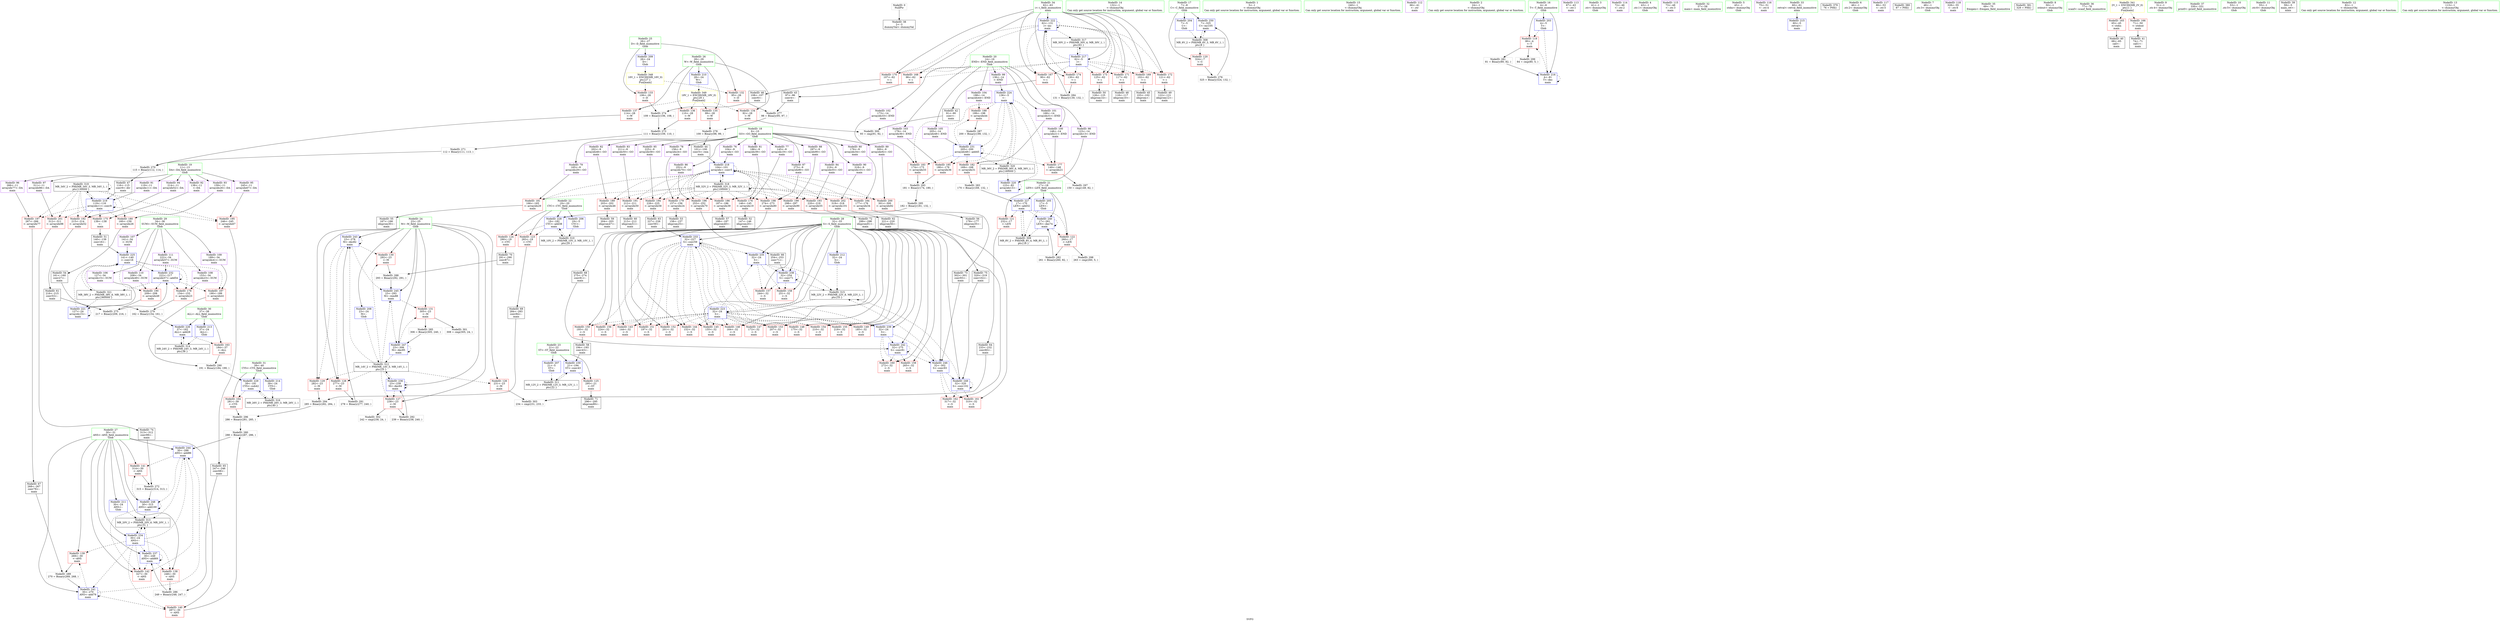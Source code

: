 digraph "SVFG" {
	label="SVFG";

	Node0x55cf8d694ac0 [shape=record,color=grey,label="{NodeID: 0\nNullPtr}"];
	Node0x55cf8d694ac0 -> Node0x55cf8d6ba650[style=solid];
	Node0x55cf8d6c3a20 [shape=record,color=red,label="{NodeID: 180\n160\<--159\n\<--arrayidx26\nmain\n}"];
	Node0x55cf8d6c3a20 -> Node0x55cf8d6bc3a0[style=solid];
	Node0x55cf8d6baf70 [shape=record,color=purple,label="{NodeID: 97\n311\<--11\narrayidx98\<--DA\nmain\n}"];
	Node0x55cf8d6baf70 -> Node0x55cf8d6bed10[style=solid];
	Node0x55cf8d694c60 [shape=record,color=green,label="{NodeID: 14\n132\<--1\n\<--dummyObj\nCan only get source location for instruction, argument, global var or function.}"];
	Node0x55cf8d6caf40 [shape=record,color=grey,label="{NodeID: 277\n98 = Binary(95, 97, )\n}"];
	Node0x55cf8d6caf40 -> Node0x55cf8d6cb0c0[style=solid];
	Node0x55cf8d6be760 [shape=record,color=red,label="{NodeID: 194\n226\<--225\n\<--arrayidx58\nmain\n}"];
	Node0x55cf8d6be760 -> Node0x55cf8d6bcaf0[style=solid];
	Node0x55cf8d6bbad0 [shape=record,color=purple,label="{NodeID: 111\n222\<--34\narrayidx57\<--SUM\nmain\n}"];
	Node0x55cf8d6bbad0 -> Node0x55cf8d6c86b0[style=solid];
	Node0x55cf8d6b9cb0 [shape=record,color=green,label="{NodeID: 28\n32\<--33\nS\<--S_field_insensitive\nGlob }"];
	Node0x55cf8d6b9cb0 -> Node0x55cf8d6c1c10[style=solid];
	Node0x55cf8d6b9cb0 -> Node0x55cf8d6c1ce0[style=solid];
	Node0x55cf8d6b9cb0 -> Node0x55cf8d6c1db0[style=solid];
	Node0x55cf8d6b9cb0 -> Node0x55cf8d6c1e80[style=solid];
	Node0x55cf8d6b9cb0 -> Node0x55cf8d6c1f50[style=solid];
	Node0x55cf8d6b9cb0 -> Node0x55cf8d6c2020[style=solid];
	Node0x55cf8d6b9cb0 -> Node0x55cf8d6c20f0[style=solid];
	Node0x55cf8d6b9cb0 -> Node0x55cf8d6c21c0[style=solid];
	Node0x55cf8d6b9cb0 -> Node0x55cf8d6c2290[style=solid];
	Node0x55cf8d6b9cb0 -> Node0x55cf8d6c2360[style=solid];
	Node0x55cf8d6b9cb0 -> Node0x55cf8d6c2430[style=solid];
	Node0x55cf8d6b9cb0 -> Node0x55cf8d6c2500[style=solid];
	Node0x55cf8d6b9cb0 -> Node0x55cf8d6c25d0[style=solid];
	Node0x55cf8d6b9cb0 -> Node0x55cf8d6c26a0[style=solid];
	Node0x55cf8d6b9cb0 -> Node0x55cf8d6c2770[style=solid];
	Node0x55cf8d6b9cb0 -> Node0x55cf8d6c2840[style=solid];
	Node0x55cf8d6b9cb0 -> Node0x55cf8d6c2910[style=solid];
	Node0x55cf8d6b9cb0 -> Node0x55cf8d6c29e0[style=solid];
	Node0x55cf8d6b9cb0 -> Node0x55cf8d6c2ab0[style=solid];
	Node0x55cf8d6b9cb0 -> Node0x55cf8d6c2b80[style=solid];
	Node0x55cf8d6b9cb0 -> Node0x55cf8d6bf7b0[style=solid];
	Node0x55cf8d6b9cb0 -> Node0x55cf8d6c0130[style=solid];
	Node0x55cf8d6b9cb0 -> Node0x55cf8d6c8780[style=solid];
	Node0x55cf8d6b9cb0 -> Node0x55cf8d6c8920[style=solid];
	Node0x55cf8d6b9cb0 -> Node0x55cf8d6c8b90[style=solid];
	Node0x55cf8d6b9cb0 -> Node0x55cf8d6c8c60[style=solid];
	Node0x55cf8d6b9cb0 -> Node0x55cf8d6c8ed0[style=solid];
	Node0x55cf8d6b9cb0 -> Node0x55cf8d6c9210[style=solid];
	Node0x55cf8d6b9cb0 -> Node0x55cf8d6c9480[style=solid];
	Node0x55cf8d6cc440 [shape=record,color=grey,label="{NodeID: 291\n278 = Binary(277, 240, )\n}"];
	Node0x55cf8d6cc440 -> Node0x55cf8d6c8fa0[style=solid];
	Node0x55cf8d6bf3b0 [shape=record,color=blue,label="{NodeID: 208\n23\<--24\nM\<--\nGlob }"];
	Node0x55cf8d6bf3b0 -> Node0x55cf8d6dbc10[style=dashed];
	Node0x55cf8d6c0d70 [shape=record,color=red,label="{NodeID: 125\n295\<--21\n\<--ST\nmain\n}"];
	Node0x55cf8d6c0d70 -> Node0x55cf8d6bd170[style=solid];
	Node0x55cf8d6ba9c0 [shape=record,color=black,label="{NodeID: 42\n91\<--90\nconv\<--\nmain\n}"];
	Node0x55cf8d6ba9c0 -> Node0x55cf8d6cd1c0[style=solid];
	Node0x55cf8d6c0060 [shape=record,color=blue,label="{NodeID: 222\n62\<--131\ni\<--inc\nmain\n}"];
	Node0x55cf8d6c0060 -> Node0x55cf8d6c2f90[style=dashed];
	Node0x55cf8d6c0060 -> Node0x55cf8d6c3060[style=dashed];
	Node0x55cf8d6c0060 -> Node0x55cf8d6c3130[style=dashed];
	Node0x55cf8d6c0060 -> Node0x55cf8d6c3200[style=dashed];
	Node0x55cf8d6c0060 -> Node0x55cf8d6c32d0[style=dashed];
	Node0x55cf8d6c0060 -> Node0x55cf8d6c33a0[style=dashed];
	Node0x55cf8d6c0060 -> Node0x55cf8d6c3470[style=dashed];
	Node0x55cf8d6c0060 -> Node0x55cf8d6c3540[style=dashed];
	Node0x55cf8d6c0060 -> Node0x55cf8d6c0060[style=dashed];
	Node0x55cf8d6c0060 -> Node0x55cf8d6dd910[style=dashed];
	Node0x55cf8d6c18d0 [shape=record,color=red,label="{NodeID: 139\n269\<--30\n\<--ANS\nmain\n}"];
	Node0x55cf8d6c18d0 -> Node0x55cf8d6cc140[style=solid];
	Node0x55cf8d6bc540 [shape=record,color=black,label="{NodeID: 56\n178\<--177\nidxprom35\<--\nmain\n}"];
	Node0x55cf8d6de310 [shape=record,color=black,label="{NodeID: 319\nMR_34V_2 = PHI(MR_34V_3, MR_34V_1, )\npts\{130000 \}\n}"];
	Node0x55cf8d6de310 -> Node0x55cf8d6c3610[style=dashed];
	Node0x55cf8d6de310 -> Node0x55cf8d6c3a20[style=dashed];
	Node0x55cf8d6de310 -> Node0x55cf8d6be5c0[style=dashed];
	Node0x55cf8d6de310 -> Node0x55cf8d6be830[style=dashed];
	Node0x55cf8d6de310 -> Node0x55cf8d6be9d0[style=dashed];
	Node0x55cf8d6de310 -> Node0x55cf8d6bed10[style=dashed];
	Node0x55cf8d6de310 -> Node0x55cf8d6bfdf0[style=dashed];
	Node0x55cf8d6de310 -> Node0x55cf8d6de310[style=dashed];
	Node0x55cf8d6c89f0 [shape=record,color=blue,label="{NodeID: 236\n23\<--239\nM\<--dec64\nmain\n}"];
	Node0x55cf8d6c89f0 -> Node0x55cf8d6c0f10[style=dashed];
	Node0x55cf8d6c89f0 -> Node0x55cf8d6c89f0[style=dashed];
	Node0x55cf8d6c89f0 -> Node0x55cf8d6dbc10[style=dashed];
	Node0x55cf8d6c2430 [shape=record,color=red,label="{NodeID: 153\n207\<--32\n\<--S\nmain\n}"];
	Node0x55cf8d6bd0a0 [shape=record,color=black,label="{NodeID: 70\n291\<--290\nconv87\<--\nmain\n}"];
	Node0x55cf8d6bd0a0 -> Node0x55cf8d6cbfc0[style=solid];
	Node0x55cf8d6c9550 [shape=record,color=blue,label="{NodeID: 250\n7\<--325\nC\<--inc105\nmain\n}"];
	Node0x55cf8d6c9550 -> Node0x55cf8d6da810[style=dashed];
	Node0x55cf8d6c2f90 [shape=record,color=red,label="{NodeID: 167\n90\<--62\n\<--i\nmain\n}"];
	Node0x55cf8d6c2f90 -> Node0x55cf8d6ba9c0[style=solid];
	Node0x55cf8d6bdc00 [shape=record,color=purple,label="{NodeID: 84\n219\<--9\narrayidx55\<--GO\nmain\n}"];
	Node0x55cf8d6bdc00 -> Node0x55cf8d6be690[style=solid];
	Node0x55cf8d694fa0 [shape=record,color=green,label="{NodeID: 1\n5\<--1\n\<--dummyObj\nCan only get source location for instruction, argument, global var or function.}"];
	Node0x55cf8d6c3af0 [shape=record,color=red,label="{NodeID: 181\n166\<--165\n\<--arrayidx29\nmain\n}"];
	Node0x55cf8d6c3af0 -> Node0x55cf8d6bc470[style=solid];
	Node0x55cf8d6bb040 [shape=record,color=purple,label="{NodeID: 98\n123\<--14\narrayidx13\<--END\nmain\n}"];
	Node0x55cf8d6bb040 -> Node0x55cf8d6bfec0[style=solid];
	Node0x55cf8d694d60 [shape=record,color=green,label="{NodeID: 15\n240\<--1\n\<--dummyObj\nCan only get source location for instruction, argument, global var or function.}"];
	Node0x55cf8d6cb0c0 [shape=record,color=grey,label="{NodeID: 278\n100 = Binary(98, 99, )\n}"];
	Node0x55cf8d6cb0c0 -> Node0x55cf8d6bab60[style=solid];
	Node0x55cf8d6be830 [shape=record,color=red,label="{NodeID: 195\n246\<--245\n\<--arrayidx67\nmain\n}"];
	Node0x55cf8d6be830 -> Node0x55cf8d6bcc90[style=solid];
	Node0x55cf8d6bbba0 [shape=record,color=purple,label="{NodeID: 112\n66\<--41\n\<--.str\nmain\n}"];
	Node0x55cf8d6b9db0 [shape=record,color=green,label="{NodeID: 29\n34\<--36\nSUM\<--SUM_field_insensitive\nGlob }"];
	Node0x55cf8d6b9db0 -> Node0x55cf8d6bb6c0[style=solid];
	Node0x55cf8d6b9db0 -> Node0x55cf8d6bb790[style=solid];
	Node0x55cf8d6b9db0 -> Node0x55cf8d6bb860[style=solid];
	Node0x55cf8d6b9db0 -> Node0x55cf8d6bb930[style=solid];
	Node0x55cf8d6b9db0 -> Node0x55cf8d6bba00[style=solid];
	Node0x55cf8d6b9db0 -> Node0x55cf8d6bbad0[style=solid];
	Node0x55cf8d6cc5c0 [shape=record,color=grey,label="{NodeID: 292\n239 = Binary(238, 240, )\n}"];
	Node0x55cf8d6cc5c0 -> Node0x55cf8d6c89f0[style=solid];
	Node0x55cf8d6bf4b0 [shape=record,color=blue,label="{NodeID: 209\n26\<--24\nD\<--\nGlob }"];
	Node0x55cf8d6bf4b0 -> Node0x55cf8d6e6170[style=dashed];
	Node0x55cf8d6c0e40 [shape=record,color=red,label="{NodeID: 126\n231\<--23\n\<--M\nmain\n}"];
	Node0x55cf8d6c0e40 -> Node0x55cf8d6cd640[style=solid];
	Node0x55cf8d6baa90 [shape=record,color=black,label="{NodeID: 43\n97\<--96\nconv4\<--\nmain\n}"];
	Node0x55cf8d6baa90 -> Node0x55cf8d6caf40[style=solid];
	Node0x55cf8d6c0130 [shape=record,color=blue,label="{NodeID: 223\n32\<--24\nS\<--\nmain\n}"];
	Node0x55cf8d6c0130 -> Node0x55cf8d6c1c10[style=dashed];
	Node0x55cf8d6c0130 -> Node0x55cf8d6c1ce0[style=dashed];
	Node0x55cf8d6c0130 -> Node0x55cf8d6c1db0[style=dashed];
	Node0x55cf8d6c0130 -> Node0x55cf8d6c1e80[style=dashed];
	Node0x55cf8d6c0130 -> Node0x55cf8d6c1f50[style=dashed];
	Node0x55cf8d6c0130 -> Node0x55cf8d6c2020[style=dashed];
	Node0x55cf8d6c0130 -> Node0x55cf8d6c20f0[style=dashed];
	Node0x55cf8d6c0130 -> Node0x55cf8d6c21c0[style=dashed];
	Node0x55cf8d6c0130 -> Node0x55cf8d6c2290[style=dashed];
	Node0x55cf8d6c0130 -> Node0x55cf8d6c2360[style=dashed];
	Node0x55cf8d6c0130 -> Node0x55cf8d6c2430[style=dashed];
	Node0x55cf8d6c0130 -> Node0x55cf8d6c2500[style=dashed];
	Node0x55cf8d6c0130 -> Node0x55cf8d6c25d0[style=dashed];
	Node0x55cf8d6c0130 -> Node0x55cf8d6c26a0[style=dashed];
	Node0x55cf8d6c0130 -> Node0x55cf8d6c8780[style=dashed];
	Node0x55cf8d6c0130 -> Node0x55cf8d6c8920[style=dashed];
	Node0x55cf8d6c0130 -> Node0x55cf8d6c8c60[style=dashed];
	Node0x55cf8d6c19a0 [shape=record,color=red,label="{NodeID: 140\n287\<--30\n\<--ANS\nmain\n}"];
	Node0x55cf8d6c19a0 -> Node0x55cf8d6cb3c0[style=solid];
	Node0x55cf8d6bc610 [shape=record,color=black,label="{NodeID: 57\n188\<--187\nidxprom40\<--\nmain\n}"];
	Node0x55cf8d6de810 [shape=record,color=black,label="{NodeID: 320\nMR_36V_2 = PHI(MR_36V_6, MR_36V_1, )\npts\{160000 \}\n}"];
	Node0x55cf8d6de810 -> Node0x55cf8d6bfec0[style=dashed];
	Node0x55cf8d6de810 -> Node0x55cf8d6c0200[style=dashed];
	Node0x55cf8d6c8ac0 [shape=record,color=blue,label="{NodeID: 237\n30\<--249\nANS\<--add69\nmain\n}"];
	Node0x55cf8d6c8ac0 -> Node0x55cf8d6c1800[style=dashed];
	Node0x55cf8d6c8ac0 -> Node0x55cf8d6c1b40[style=dashed];
	Node0x55cf8d6c8ac0 -> Node0x55cf8d6c8ac0[style=dashed];
	Node0x55cf8d6c8ac0 -> Node0x55cf8d6dc110[style=dashed];
	Node0x55cf8d6c2500 [shape=record,color=red,label="{NodeID: 154\n210\<--32\n\<--S\nmain\n}"];
	Node0x55cf8d6bd170 [shape=record,color=black,label="{NodeID: 71\n296\<--295\nidxprom89\<--\nmain\n}"];
	Node0x55cf8d6c3060 [shape=record,color=red,label="{NodeID: 168\n96\<--62\n\<--i\nmain\n}"];
	Node0x55cf8d6c3060 -> Node0x55cf8d6baa90[style=solid];
	Node0x55cf8d6bdcd0 [shape=record,color=purple,label="{NodeID: 85\n225\<--9\narrayidx58\<--GO\nmain\n}"];
	Node0x55cf8d6bdcd0 -> Node0x55cf8d6be760[style=solid];
	Node0x55cf8d6976a0 [shape=record,color=green,label="{NodeID: 2\n24\<--1\n\<--dummyObj\nCan only get source location for instruction, argument, global var or function.}"];
	Node0x55cf8d6e6170 [shape=record,color=yellow,style=double,label="{NodeID: 348\n16V_1 = ENCHI(MR_16V_0)\npts\{27 \}\nFun[main]}"];
	Node0x55cf8d6e6170 -> Node0x55cf8d6c1320[style=dashed];
	Node0x55cf8d6e6170 -> Node0x55cf8d6c13f0[style=dashed];
	Node0x55cf8d6c3bc0 [shape=record,color=red,label="{NodeID: 182\n169\<--168\n\<--arrayidx31\nmain\n}"];
	Node0x55cf8d6c3bc0 -> Node0x55cf8d6cb840[style=solid];
	Node0x55cf8d6bb110 [shape=record,color=purple,label="{NodeID: 99\n136\<--14\n\<--END\nmain\n}"];
	Node0x55cf8d6bb110 -> Node0x55cf8d6c0200[style=solid];
	Node0x55cf8d694e60 [shape=record,color=green,label="{NodeID: 16\n4\<--6\nT\<--T_field_insensitive\nGlob }"];
	Node0x55cf8d694e60 -> Node0x55cf8d6c0890[style=solid];
	Node0x55cf8d694e60 -> Node0x55cf8d6beeb0[style=solid];
	Node0x55cf8d694e60 -> Node0x55cf8d6bfb80[style=solid];
	Node0x55cf8d6cb240 [shape=record,color=grey,label="{NodeID: 279\n162 = Binary(154, 161, )\n}"];
	Node0x55cf8d6cb240 -> Node0x55cf8d6c03a0[style=solid];
	Node0x55cf8d6be900 [shape=record,color=red,label="{NodeID: 196\n253\<--252\n\<--arrayidx70\nmain\n}"];
	Node0x55cf8d6be900 -> Node0x55cf8d6bcd60[style=solid];
	Node0x55cf8d6bbc70 [shape=record,color=purple,label="{NodeID: 113\n67\<--43\n\<--.str.1\nmain\n}"];
	Node0x55cf8d6b9eb0 [shape=record,color=green,label="{NodeID: 30\n37\<--38\nALL\<--ALL_field_insensitive\nGlob }"];
	Node0x55cf8d6b9eb0 -> Node0x55cf8d6c2c50[style=solid];
	Node0x55cf8d6b9eb0 -> Node0x55cf8d6bf8b0[style=solid];
	Node0x55cf8d6b9eb0 -> Node0x55cf8d6c03a0[style=solid];
	Node0x55cf8d6cc740 [shape=record,color=grey,label="{NodeID: 293\n181 = Binary(174, 180, )\n}"];
	Node0x55cf8d6cc740 -> Node0x55cf8d6cca40[style=solid];
	Node0x55cf8d6bf5b0 [shape=record,color=blue,label="{NodeID: 210\n28\<--24\nW\<--\nGlob }"];
	Node0x55cf8d6bf5b0 -> Node0x55cf8d6e6250[style=dashed];
	Node0x55cf8d6c0f10 [shape=record,color=red,label="{NodeID: 127\n238\<--23\n\<--M\nmain\n}"];
	Node0x55cf8d6c0f10 -> Node0x55cf8d6cc5c0[style=solid];
	Node0x55cf8d6c0f10 -> Node0x55cf8d6cd4c0[style=solid];
	Node0x55cf8d6bab60 [shape=record,color=black,label="{NodeID: 44\n101\<--100\nconv5\<--rem\nmain\n}"];
	Node0x55cf8d6bab60 -> Node0x55cf8d6bfd20[style=solid];
	Node0x55cf8d6c0200 [shape=record,color=blue,label="{NodeID: 224\n136\<--5\n\<--\nmain\n}"];
	Node0x55cf8d6c0200 -> Node0x55cf8d6c37b0[style=dashed];
	Node0x55cf8d6c0200 -> Node0x55cf8d6c3bc0[style=dashed];
	Node0x55cf8d6c0200 -> Node0x55cf8d6c3c90[style=dashed];
	Node0x55cf8d6c0200 -> Node0x55cf8d6c3e30[style=dashed];
	Node0x55cf8d6c0200 -> Node0x55cf8d6c40a0[style=dashed];
	Node0x55cf8d6c0200 -> Node0x55cf8d6c85e0[style=dashed];
	Node0x55cf8d6c0200 -> Node0x55cf8d6de810[style=dashed];
	Node0x55cf8d6c1a70 [shape=record,color=red,label="{NodeID: 141\n314\<--30\n\<--ANS\nmain\n}"];
	Node0x55cf8d6c1a70 -> Node0x55cf8d6ca7c0[style=solid];
	Node0x55cf8d6bc6e0 [shape=record,color=black,label="{NodeID: 58\n194\<--193\nconv43\<--\nmain\n}"];
	Node0x55cf8d6bc6e0 -> Node0x55cf8d6c8510[style=solid];
	Node0x55cf8d6ded10 [shape=record,color=black,label="{NodeID: 321\nMR_38V_2 = PHI(MR_38V_6, MR_38V_1, )\npts\{360000 \}\n}"];
	Node0x55cf8d6ded10 -> Node0x55cf8d6bff90[style=dashed];
	Node0x55cf8d6ded10 -> Node0x55cf8d6c02d0[style=dashed];
	Node0x55cf8d6c8b90 [shape=record,color=blue,label="{NodeID: 238\n32\<--254\nS\<--conv71\nmain\n}"];
	Node0x55cf8d6c8b90 -> Node0x55cf8d6c2770[style=dashed];
	Node0x55cf8d6c8b90 -> Node0x55cf8d6c2840[style=dashed];
	Node0x55cf8d6c8b90 -> Node0x55cf8d6c8b90[style=dashed];
	Node0x55cf8d6c8b90 -> Node0x55cf8d6dcb10[style=dashed];
	Node0x55cf8d6c25d0 [shape=record,color=red,label="{NodeID: 155\n218\<--32\n\<--S\nmain\n}"];
	Node0x55cf8d6bd240 [shape=record,color=black,label="{NodeID: 72\n299\<--298\nidxprom91\<--\nmain\n}"];
	Node0x55cf8d6c3130 [shape=record,color=red,label="{NodeID: 169\n102\<--62\n\<--i\nmain\n}"];
	Node0x55cf8d6c3130 -> Node0x55cf8d6bac30[style=solid];
	Node0x55cf8d6bdda0 [shape=record,color=purple,label="{NodeID: 86\n252\<--9\narrayidx70\<--GO\nmain\n}"];
	Node0x55cf8d6bdda0 -> Node0x55cf8d6be900[style=solid];
	Node0x55cf8d698790 [shape=record,color=green,label="{NodeID: 3\n41\<--1\n.str\<--dummyObj\nGlob }"];
	Node0x55cf8d6e6250 [shape=record,color=yellow,style=double,label="{NodeID: 349\n18V_1 = ENCHI(MR_18V_0)\npts\{29 \}\nFun[main]}"];
	Node0x55cf8d6e6250 -> Node0x55cf8d6c14c0[style=dashed];
	Node0x55cf8d6e6250 -> Node0x55cf8d6c1590[style=dashed];
	Node0x55cf8d6e6250 -> Node0x55cf8d6c1660[style=dashed];
	Node0x55cf8d6e6250 -> Node0x55cf8d6c1730[style=dashed];
	Node0x55cf8d6c3c90 [shape=record,color=red,label="{NodeID: 183\n174\<--173\n\<--arrayidx33\nmain\n}"];
	Node0x55cf8d6c3c90 -> Node0x55cf8d6cc740[style=solid];
	Node0x55cf8d6bb1e0 [shape=record,color=purple,label="{NodeID: 100\n148\<--14\narrayidx21\<--END\nmain\n}"];
	Node0x55cf8d6bb1e0 -> Node0x55cf8d6c37b0[style=solid];
	Node0x55cf8d6977f0 [shape=record,color=green,label="{NodeID: 17\n7\<--8\nC\<--C_field_insensitive\nGlob }"];
	Node0x55cf8d6977f0 -> Node0x55cf8d6c0960[style=solid];
	Node0x55cf8d6977f0 -> Node0x55cf8d6befb0[style=solid];
	Node0x55cf8d6977f0 -> Node0x55cf8d6c9550[style=solid];
	Node0x55cf8d6cb3c0 [shape=record,color=grey,label="{NodeID: 280\n288 = Binary(287, 286, )\n}"];
	Node0x55cf8d6cb3c0 -> Node0x55cf8d6c9070[style=solid];
	Node0x55cf8d6be9d0 [shape=record,color=red,label="{NodeID: 197\n267\<--266\n\<--arrayidx77\nmain\n}"];
	Node0x55cf8d6be9d0 -> Node0x55cf8d6bce30[style=solid];
	Node0x55cf8d6bbd40 [shape=record,color=purple,label="{NodeID: 114\n72\<--46\n\<--.str.2\nmain\n}"];
	Node0x55cf8d6b9fb0 [shape=record,color=green,label="{NodeID: 31\n39\<--40\nCYS\<--CYS_field_insensitive\nGlob }"];
	Node0x55cf8d6b9fb0 -> Node0x55cf8d6c2d20[style=solid];
	Node0x55cf8d6b9fb0 -> Node0x55cf8d6bf9b0[style=solid];
	Node0x55cf8d6b9fb0 -> Node0x55cf8d6c8440[style=solid];
	Node0x55cf8d6cc8c0 [shape=record,color=grey,label="{NodeID: 294\n285 = Binary(282, 284, )\n}"];
	Node0x55cf8d6cc8c0 -> Node0x55cf8d6ccbc0[style=solid];
	Node0x55cf8d6bf6b0 [shape=record,color=blue,label="{NodeID: 211\n30\<--24\nANS\<--\nGlob }"];
	Node0x55cf8d6bf6b0 -> Node0x55cf8d6dc110[style=dashed];
	Node0x55cf8d6c0fe0 [shape=record,color=red,label="{NodeID: 128\n277\<--23\n\<--M\nmain\n}"];
	Node0x55cf8d6c0fe0 -> Node0x55cf8d6cc440[style=solid];
	Node0x55cf8d6bac30 [shape=record,color=black,label="{NodeID: 45\n103\<--102\nidxprom\<--\nmain\n}"];
	Node0x55cf8d6da810 [shape=record,color=black,label="{NodeID: 308\nMR_6V_2 = PHI(MR_6V_3, MR_6V_1, )\npts\{8 \}\n}"];
	Node0x55cf8d6da810 -> Node0x55cf8d6c0960[style=dashed];
	Node0x55cf8d6da810 -> Node0x55cf8d6c9550[style=dashed];
	Node0x55cf8d6c02d0 [shape=record,color=blue,label="{NodeID: 225\n141\<--140\n\<--conv16\nmain\n}"];
	Node0x55cf8d6c02d0 -> Node0x55cf8d6c3880[style=dashed];
	Node0x55cf8d6c02d0 -> Node0x55cf8d6c3fd0[style=dashed];
	Node0x55cf8d6c02d0 -> Node0x55cf8d6c4240[style=dashed];
	Node0x55cf8d6c02d0 -> Node0x55cf8d6c86b0[style=dashed];
	Node0x55cf8d6c02d0 -> Node0x55cf8d6ded10[style=dashed];
	Node0x55cf8d6c1b40 [shape=record,color=red,label="{NodeID: 142\n327\<--30\n\<--ANS\nmain\n}"];
	Node0x55cf8d6bc7b0 [shape=record,color=black,label="{NodeID: 59\n204\<--203\nidxprom47\<--\nmain\n}"];
	Node0x55cf8d6c8c60 [shape=record,color=blue,label="{NodeID: 239\n32\<--24\nS\<--\nmain\n}"];
	Node0x55cf8d6c8c60 -> Node0x55cf8d6c2910[style=dashed];
	Node0x55cf8d6c8c60 -> Node0x55cf8d6c29e0[style=dashed];
	Node0x55cf8d6c8c60 -> Node0x55cf8d6c8ed0[style=dashed];
	Node0x55cf8d6c8c60 -> Node0x55cf8d6c9210[style=dashed];
	Node0x55cf8d6c26a0 [shape=record,color=red,label="{NodeID: 156\n224\<--32\n\<--S\nmain\n}"];
	Node0x55cf8d6bd310 [shape=record,color=black,label="{NodeID: 73\n302\<--301\nconv93\<--\nmain\n}"];
	Node0x55cf8d6bd310 -> Node0x55cf8d6c9210[style=solid];
	Node0x55cf8d6c3200 [shape=record,color=red,label="{NodeID: 170\n107\<--62\n\<--i\nmain\n}"];
	Node0x55cf8d6c3200 -> Node0x55cf8d6bad00[style=solid];
	Node0x55cf8d6bde70 [shape=record,color=purple,label="{NodeID: 87\n273\<--9\narrayidx80\<--GO\nmain\n}"];
	Node0x55cf8d6bde70 -> Node0x55cf8d6beaa0[style=solid];
	Node0x55cf8d695060 [shape=record,color=green,label="{NodeID: 4\n43\<--1\n.str.1\<--dummyObj\nGlob }"];
	Node0x55cf8d6c3d60 [shape=record,color=red,label="{NodeID: 184\n177\<--176\n\<--arrayidx34\nmain\n}"];
	Node0x55cf8d6c3d60 -> Node0x55cf8d6bc540[style=solid];
	Node0x55cf8d6bb2b0 [shape=record,color=purple,label="{NodeID: 101\n168\<--14\narrayidx31\<--END\nmain\n}"];
	Node0x55cf8d6bb2b0 -> Node0x55cf8d6c3bc0[style=solid];
	Node0x55cf8d6978f0 [shape=record,color=green,label="{NodeID: 18\n9\<--10\nGO\<--GO_field_insensitive\nGlob }"];
	Node0x55cf8d6978f0 -> Node0x55cf8d6bd580[style=solid];
	Node0x55cf8d6978f0 -> Node0x55cf8d6bd650[style=solid];
	Node0x55cf8d6978f0 -> Node0x55cf8d6bd720[style=solid];
	Node0x55cf8d6978f0 -> Node0x55cf8d6bd7f0[style=solid];
	Node0x55cf8d6978f0 -> Node0x55cf8d6bd8c0[style=solid];
	Node0x55cf8d6978f0 -> Node0x55cf8d6bd990[style=solid];
	Node0x55cf8d6978f0 -> Node0x55cf8d6bda60[style=solid];
	Node0x55cf8d6978f0 -> Node0x55cf8d6bdb30[style=solid];
	Node0x55cf8d6978f0 -> Node0x55cf8d6bdc00[style=solid];
	Node0x55cf8d6978f0 -> Node0x55cf8d6bdcd0[style=solid];
	Node0x55cf8d6978f0 -> Node0x55cf8d6bdda0[style=solid];
	Node0x55cf8d6978f0 -> Node0x55cf8d6bde70[style=solid];
	Node0x55cf8d6978f0 -> Node0x55cf8d6bdf40[style=solid];
	Node0x55cf8d6978f0 -> Node0x55cf8d6be010[style=solid];
	Node0x55cf8d6978f0 -> Node0x55cf8d6be0e0[style=solid];
	Node0x55cf8d6cb540 [shape=record,color=grey,label="{NodeID: 281\n81 = Binary(80, 82, )\n}"];
	Node0x55cf8d6cb540 -> Node0x55cf8d6bfb80[style=solid];
	Node0x55cf8d6beaa0 [shape=record,color=red,label="{NodeID: 198\n274\<--273\n\<--arrayidx80\nmain\n}"];
	Node0x55cf8d6beaa0 -> Node0x55cf8d6bcf00[style=solid];
	Node0x55cf8d6bbe10 [shape=record,color=purple,label="{NodeID: 115\n73\<--48\n\<--.str.3\nmain\n}"];
	Node0x55cf8d6ba0b0 [shape=record,color=green,label="{NodeID: 32\n57\<--58\nmain\<--main_field_insensitive\n}"];
	Node0x55cf8d6cca40 [shape=record,color=grey,label="{NodeID: 295\n182 = Binary(181, 132, )\n}"];
	Node0x55cf8d6cca40 -> Node0x55cf8d6c0540[style=solid];
	Node0x55cf8d6bf7b0 [shape=record,color=blue,label="{NodeID: 212\n32\<--24\nS\<--\nGlob }"];
	Node0x55cf8d6bf7b0 -> Node0x55cf8d6dcb10[style=dashed];
	Node0x55cf8d6c10b0 [shape=record,color=red,label="{NodeID: 129\n282\<--23\n\<--M\nmain\n}"];
	Node0x55cf8d6c10b0 -> Node0x55cf8d6cc8c0[style=solid];
	Node0x55cf8d6bad00 [shape=record,color=black,label="{NodeID: 46\n108\<--107\nconv6\<--\nmain\n}"];
	Node0x55cf8d6bad00 -> Node0x55cf8d6caac0[style=solid];
	Node0x55cf8d6dad10 [shape=record,color=black,label="{NodeID: 309\nMR_8V_2 = PHI(MR_8V_4, MR_8V_1, )\npts\{18 \}\n}"];
	Node0x55cf8d6dad10 -> Node0x55cf8d6c0470[style=dashed];
	Node0x55cf8d6c03a0 [shape=record,color=blue,label="{NodeID: 226\n37\<--162\nALL\<--add28\nmain\n}"];
	Node0x55cf8d6c03a0 -> Node0x55cf8d6c2c50[style=dashed];
	Node0x55cf8d6c03a0 -> Node0x55cf8d6dc610[style=dashed];
	Node0x55cf8d6c1c10 [shape=record,color=red,label="{NodeID: 143\n144\<--32\n\<--S\nmain\n}"];
	Node0x55cf8d6bc880 [shape=record,color=black,label="{NodeID: 60\n213\<--212\nidxprom51\<--\nmain\n}"];
	Node0x55cf8d6c8d30 [shape=record,color=blue,label="{NodeID: 240\n17\<--261\nLEN\<--dec74\nmain\n}"];
	Node0x55cf8d6c8d30 -> Node0x55cf8d6c0b00[style=dashed];
	Node0x55cf8d6c8d30 -> Node0x55cf8d6c8d30[style=dashed];
	Node0x55cf8d6c8d30 -> Node0x55cf8d6dad10[style=dashed];
	Node0x55cf8d6c2770 [shape=record,color=red,label="{NodeID: 157\n244\<--32\n\<--S\nmain\n}"];
	Node0x55cf8d6bd3e0 [shape=record,color=black,label="{NodeID: 74\n313\<--312\nconv99\<--\nmain\n}"];
	Node0x55cf8d6bd3e0 -> Node0x55cf8d6ca7c0[style=solid];
	Node0x55cf8d6c32d0 [shape=record,color=red,label="{NodeID: 171\n117\<--62\n\<--i\nmain\n}"];
	Node0x55cf8d6c32d0 -> Node0x55cf8d6bbec0[style=solid];
	Node0x55cf8d6bdf40 [shape=record,color=purple,label="{NodeID: 88\n297\<--9\narrayidx90\<--GO\nmain\n}"];
	Node0x55cf8d6bdf40 -> Node0x55cf8d6beb70[style=solid];
	Node0x55cf8d6950f0 [shape=record,color=green,label="{NodeID: 5\n45\<--1\nstdin\<--dummyObj\nGlob }"];
	Node0x55cf8d6c3e30 [shape=record,color=red,label="{NodeID: 185\n180\<--179\n\<--arrayidx36\nmain\n}"];
	Node0x55cf8d6c3e30 -> Node0x55cf8d6cc740[style=solid];
	Node0x55cf8d6bb380 [shape=record,color=purple,label="{NodeID: 102\n173\<--14\narrayidx33\<--END\nmain\n}"];
	Node0x55cf8d6bb380 -> Node0x55cf8d6c3c90[style=solid];
	Node0x55cf8d6979f0 [shape=record,color=green,label="{NodeID: 19\n11\<--13\nDA\<--DA_field_insensitive\nGlob }"];
	Node0x55cf8d6979f0 -> Node0x55cf8d6be1b0[style=solid];
	Node0x55cf8d6979f0 -> Node0x55cf8d6be280[style=solid];
	Node0x55cf8d6979f0 -> Node0x55cf8d6be350[style=solid];
	Node0x55cf8d6979f0 -> Node0x55cf8d6be420[style=solid];
	Node0x55cf8d6979f0 -> Node0x55cf8d6be4f0[style=solid];
	Node0x55cf8d6979f0 -> Node0x55cf8d6baea0[style=solid];
	Node0x55cf8d6979f0 -> Node0x55cf8d6baf70[style=solid];
	Node0x55cf8d6cb6c0 [shape=record,color=grey,label="{NodeID: 282\n261 = Binary(260, 82, )\n}"];
	Node0x55cf8d6cb6c0 -> Node0x55cf8d6c8d30[style=solid];
	Node0x55cf8d6beb70 [shape=record,color=red,label="{NodeID: 199\n298\<--297\n\<--arrayidx90\nmain\n}"];
	Node0x55cf8d6beb70 -> Node0x55cf8d6bd240[style=solid];
	Node0x55cf8d6c0620 [shape=record,color=purple,label="{NodeID: 116\n75\<--51\n\<--.str.4\nmain\n}"];
	Node0x55cf8d6ba1b0 [shape=record,color=green,label="{NodeID: 33\n60\<--61\nretval\<--retval_field_insensitive\nmain\n}"];
	Node0x55cf8d6ba1b0 -> Node0x55cf8d6bfab0[style=solid];
	Node0x55cf8d3a7200 [shape=record,color=black,label="{NodeID: 379\n76 = PHI()\n}"];
	Node0x55cf8d6ccbc0 [shape=record,color=grey,label="{NodeID: 296\n286 = Binary(281, 285, )\n}"];
	Node0x55cf8d6ccbc0 -> Node0x55cf8d6cb3c0[style=solid];
	Node0x55cf8d6bf8b0 [shape=record,color=blue,label="{NodeID: 213\n37\<--24\nALL\<--\nGlob }"];
	Node0x55cf8d6bf8b0 -> Node0x55cf8d6dc610[style=dashed];
	Node0x55cf8d6c1180 [shape=record,color=red,label="{NodeID: 130\n292\<--23\n\<--M\nmain\n}"];
	Node0x55cf8d6c1180 -> Node0x55cf8d6cbfc0[style=solid];
	Node0x55cf8d6badd0 [shape=record,color=black,label="{NodeID: 47\n116\<--115\nconv9\<--div\nmain\n}"];
	Node0x55cf8d6badd0 -> Node0x55cf8d6bfdf0[style=solid];
	Node0x55cf8d6db210 [shape=record,color=black,label="{NodeID: 310\nMR_10V_2 = PHI(MR_10V_3, MR_10V_1, )\npts\{20 \}\n}"];
	Node0x55cf8d6db210 -> Node0x55cf8d6c0540[style=dashed];
	Node0x55cf8d6c0470 [shape=record,color=blue,label="{NodeID: 227\n17\<--170\nLEN\<--add32\nmain\n}"];
	Node0x55cf8d6c0470 -> Node0x55cf8d6c0a30[style=dashed];
	Node0x55cf8d6c0470 -> Node0x55cf8d6c0b00[style=dashed];
	Node0x55cf8d6c0470 -> Node0x55cf8d6c8d30[style=dashed];
	Node0x55cf8d6c0470 -> Node0x55cf8d6dad10[style=dashed];
	Node0x55cf8d6c1ce0 [shape=record,color=red,label="{NodeID: 144\n152\<--32\n\<--S\nmain\n}"];
	Node0x55cf8d6bc950 [shape=record,color=black,label="{NodeID: 61\n216\<--215\nconv53\<--\nmain\n}"];
	Node0x55cf8d6bc950 -> Node0x55cf8d6cac40[style=solid];
	Node0x55cf8d6c8e00 [shape=record,color=blue,label="{NodeID: 241\n30\<--270\nANS\<--add79\nmain\n}"];
	Node0x55cf8d6c8e00 -> Node0x55cf8d6c18d0[style=dashed];
	Node0x55cf8d6c8e00 -> Node0x55cf8d6c19a0[style=dashed];
	Node0x55cf8d6c8e00 -> Node0x55cf8d6c8e00[style=dashed];
	Node0x55cf8d6c8e00 -> Node0x55cf8d6c9070[style=dashed];
	Node0x55cf8d6c2840 [shape=record,color=red,label="{NodeID: 158\n251\<--32\n\<--S\nmain\n}"];
	Node0x55cf8d6bd4b0 [shape=record,color=black,label="{NodeID: 75\n320\<--319\nconv102\<--\nmain\n}"];
	Node0x55cf8d6bd4b0 -> Node0x55cf8d6c9480[style=solid];
	Node0x55cf8d6c33a0 [shape=record,color=red,label="{NodeID: 172\n121\<--62\n\<--i\nmain\n}"];
	Node0x55cf8d6c33a0 -> Node0x55cf8d6bbf90[style=solid];
	Node0x55cf8d6be010 [shape=record,color=purple,label="{NodeID: 89\n300\<--9\narrayidx92\<--GO\nmain\n}"];
	Node0x55cf8d6be010 -> Node0x55cf8d6bec40[style=solid];
	Node0x55cf8d6b8e20 [shape=record,color=green,label="{NodeID: 6\n46\<--1\n.str.2\<--dummyObj\nGlob }"];
	Node0x55cf8d6c3f00 [shape=record,color=red,label="{NodeID: 186\n187\<--186\n\<--arrayidx39\nmain\n}"];
	Node0x55cf8d6c3f00 -> Node0x55cf8d6bc610[style=solid];
	Node0x55cf8d6bb450 [shape=record,color=purple,label="{NodeID: 103\n179\<--14\narrayidx36\<--END\nmain\n}"];
	Node0x55cf8d6bb450 -> Node0x55cf8d6c3e30[style=solid];
	Node0x55cf8d697af0 [shape=record,color=green,label="{NodeID: 20\n14\<--16\nEND\<--END_field_insensitive\nGlob }"];
	Node0x55cf8d697af0 -> Node0x55cf8d6bb040[style=solid];
	Node0x55cf8d697af0 -> Node0x55cf8d6bb110[style=solid];
	Node0x55cf8d697af0 -> Node0x55cf8d6bb1e0[style=solid];
	Node0x55cf8d697af0 -> Node0x55cf8d6bb2b0[style=solid];
	Node0x55cf8d697af0 -> Node0x55cf8d6bb380[style=solid];
	Node0x55cf8d697af0 -> Node0x55cf8d6bb450[style=solid];
	Node0x55cf8d697af0 -> Node0x55cf8d6bb520[style=solid];
	Node0x55cf8d697af0 -> Node0x55cf8d6bb5f0[style=solid];
	Node0x55cf8d6cb840 [shape=record,color=grey,label="{NodeID: 283\n170 = Binary(169, 132, )\n}"];
	Node0x55cf8d6cb840 -> Node0x55cf8d6c0470[style=solid];
	Node0x55cf8d6bec40 [shape=record,color=red,label="{NodeID: 200\n301\<--300\n\<--arrayidx92\nmain\n}"];
	Node0x55cf8d6bec40 -> Node0x55cf8d6bd310[style=solid];
	Node0x55cf8d6c06f0 [shape=record,color=purple,label="{NodeID: 117\n86\<--53\n\<--.str.5\nmain\n}"];
	Node0x55cf8d6ba280 [shape=record,color=green,label="{NodeID: 34\n62\<--63\ni\<--i_field_insensitive\nmain\n}"];
	Node0x55cf8d6ba280 -> Node0x55cf8d6c2f90[style=solid];
	Node0x55cf8d6ba280 -> Node0x55cf8d6c3060[style=solid];
	Node0x55cf8d6ba280 -> Node0x55cf8d6c3130[style=solid];
	Node0x55cf8d6ba280 -> Node0x55cf8d6c3200[style=solid];
	Node0x55cf8d6ba280 -> Node0x55cf8d6c32d0[style=solid];
	Node0x55cf8d6ba280 -> Node0x55cf8d6c33a0[style=solid];
	Node0x55cf8d6ba280 -> Node0x55cf8d6c3470[style=solid];
	Node0x55cf8d6ba280 -> Node0x55cf8d6c3540[style=solid];
	Node0x55cf8d6ba280 -> Node0x55cf8d6bfc50[style=solid];
	Node0x55cf8d6ba280 -> Node0x55cf8d6c0060[style=solid];
	Node0x55cf8d6f8300 [shape=record,color=black,label="{NodeID: 380\n87 = PHI()\n}"];
	Node0x55cf8d6ccd40 [shape=record,color=grey,label="{NodeID: 297\n150 = cmp(149, 82, )\n}"];
	Node0x55cf8d6bf9b0 [shape=record,color=blue,label="{NodeID: 214\n39\<--24\nCYS\<--\nGlob }"];
	Node0x55cf8d6bf9b0 -> Node0x55cf8d6dd820[style=dashed];
	Node0x55cf8d6c1250 [shape=record,color=red,label="{NodeID: 131\n305\<--23\n\<--M\nmain\n}"];
	Node0x55cf8d6c1250 -> Node0x55cf8d6cbb40[style=solid];
	Node0x55cf8d6c1250 -> Node0x55cf8d6cd340[style=solid];
	Node0x55cf8d6bbec0 [shape=record,color=black,label="{NodeID: 48\n118\<--117\nidxprom10\<--\nmain\n}"];
	Node0x55cf8d6db710 [shape=record,color=black,label="{NodeID: 311\nMR_12V_2 = PHI(MR_12V_3, MR_12V_1, )\npts\{22 \}\n}"];
	Node0x55cf8d6db710 -> Node0x55cf8d6c8510[style=dashed];
	Node0x55cf8d6c0540 [shape=record,color=blue,label="{NodeID: 228\n19\<--182\nCYC\<--add38\nmain\n}"];
	Node0x55cf8d6c0540 -> Node0x55cf8d6c0bd0[style=dashed];
	Node0x55cf8d6c0540 -> Node0x55cf8d6c0ca0[style=dashed];
	Node0x55cf8d6c0540 -> Node0x55cf8d6db210[style=dashed];
	Node0x55cf8d6c1db0 [shape=record,color=red,label="{NodeID: 145\n155\<--32\n\<--S\nmain\n}"];
	Node0x55cf8d6bca20 [shape=record,color=black,label="{NodeID: 62\n221\<--220\nidxprom56\<--\nmain\n}"];
	Node0x55cf8d6c8ed0 [shape=record,color=blue,label="{NodeID: 242\n32\<--275\nS\<--conv81\nmain\n}"];
	Node0x55cf8d6c8ed0 -> Node0x55cf8d6c2910[style=dashed];
	Node0x55cf8d6c8ed0 -> Node0x55cf8d6c29e0[style=dashed];
	Node0x55cf8d6c8ed0 -> Node0x55cf8d6c8ed0[style=dashed];
	Node0x55cf8d6c8ed0 -> Node0x55cf8d6c9210[style=dashed];
	Node0x55cf8d6c2910 [shape=record,color=red,label="{NodeID: 159\n265\<--32\n\<--S\nmain\n}"];
	Node0x55cf8d6bd580 [shape=record,color=purple,label="{NodeID: 76\n104\<--9\narrayidx\<--GO\nmain\n}"];
	Node0x55cf8d6bd580 -> Node0x55cf8d6bfd20[style=solid];
	Node0x55cf8d6c3470 [shape=record,color=red,label="{NodeID: 173\n125\<--62\n\<--i\nmain\n}"];
	Node0x55cf8d6c3470 -> Node0x55cf8d6bc060[style=solid];
	Node0x55cf8d6be0e0 [shape=record,color=purple,label="{NodeID: 90\n318\<--9\narrayidx101\<--GO\nmain\n}"];
	Node0x55cf8d6be0e0 -> Node0x55cf8d6bede0[style=solid];
	Node0x55cf8d6b8eb0 [shape=record,color=green,label="{NodeID: 7\n48\<--1\n.str.3\<--dummyObj\nGlob }"];
	Node0x55cf8d6ca4c0 [shape=record,color=grey,label="{NodeID: 270\n115 = Binary(112, 114, )\n}"];
	Node0x55cf8d6ca4c0 -> Node0x55cf8d6badd0[style=solid];
	Node0x55cf8d6c3fd0 [shape=record,color=red,label="{NodeID: 187\n190\<--189\n\<--arrayidx41\nmain\n}"];
	Node0x55cf8d6c3fd0 -> Node0x55cf8d6cc2c0[style=solid];
	Node0x55cf8d6bb520 [shape=record,color=purple,label="{NodeID: 104\n198\<--14\narrayidx44\<--END\nmain\n}"];
	Node0x55cf8d6bb520 -> Node0x55cf8d6c40a0[style=solid];
	Node0x55cf8d6b9740 [shape=record,color=green,label="{NodeID: 21\n17\<--18\nLEN\<--LEN_field_insensitive\nGlob }"];
	Node0x55cf8d6b9740 -> Node0x55cf8d6c0a30[style=solid];
	Node0x55cf8d6b9740 -> Node0x55cf8d6c0b00[style=solid];
	Node0x55cf8d6b9740 -> Node0x55cf8d6bf0b0[style=solid];
	Node0x55cf8d6b9740 -> Node0x55cf8d6c0470[style=solid];
	Node0x55cf8d6b9740 -> Node0x55cf8d6c8d30[style=solid];
	Node0x55cf8d6cb9c0 [shape=record,color=grey,label="{NodeID: 284\n131 = Binary(130, 132, )\n}"];
	Node0x55cf8d6cb9c0 -> Node0x55cf8d6c0060[style=solid];
	Node0x55cf8d6bed10 [shape=record,color=red,label="{NodeID: 201\n312\<--311\n\<--arrayidx98\nmain\n}"];
	Node0x55cf8d6bed10 -> Node0x55cf8d6bd3e0[style=solid];
	Node0x55cf8d6c07c0 [shape=record,color=purple,label="{NodeID: 118\n328\<--55\n\<--.str.6\nmain\n}"];
	Node0x55cf8d6ba350 [shape=record,color=green,label="{NodeID: 35\n69\<--70\nfreopen\<--freopen_field_insensitive\n}"];
	Node0x55cf8d6f8400 [shape=record,color=black,label="{NodeID: 381\n329 = PHI()\n}"];
	Node0x55cf8d6ccec0 [shape=record,color=grey,label="{NodeID: 298\n263 = cmp(260, 5, )\n}"];
	Node0x55cf8d6bfab0 [shape=record,color=blue,label="{NodeID: 215\n60\<--5\nretval\<--\nmain\n}"];
	Node0x55cf8d6c1320 [shape=record,color=red,label="{NodeID: 132\n95\<--26\n\<--D\nmain\n}"];
	Node0x55cf8d6c1320 -> Node0x55cf8d6caf40[style=solid];
	Node0x55cf8d6bbf90 [shape=record,color=black,label="{NodeID: 49\n122\<--121\nidxprom12\<--\nmain\n}"];
	Node0x55cf8d6dbc10 [shape=record,color=black,label="{NodeID: 312\nMR_14V_2 = PHI(MR_14V_5, MR_14V_1, )\npts\{25 \}\n}"];
	Node0x55cf8d6dbc10 -> Node0x55cf8d6c0e40[style=dashed];
	Node0x55cf8d6dbc10 -> Node0x55cf8d6c0f10[style=dashed];
	Node0x55cf8d6dbc10 -> Node0x55cf8d6c0fe0[style=dashed];
	Node0x55cf8d6dbc10 -> Node0x55cf8d6c10b0[style=dashed];
	Node0x55cf8d6dbc10 -> Node0x55cf8d6c1180[style=dashed];
	Node0x55cf8d6dbc10 -> Node0x55cf8d6c89f0[style=dashed];
	Node0x55cf8d6dbc10 -> Node0x55cf8d6c8fa0[style=dashed];
	Node0x55cf8d6dbc10 -> Node0x55cf8d6c9140[style=dashed];
	Node0x55cf8d6c8440 [shape=record,color=blue,label="{NodeID: 229\n39\<--191\nCYS\<--sub42\nmain\n}"];
	Node0x55cf8d6c8440 -> Node0x55cf8d6c2d20[style=dashed];
	Node0x55cf8d6c8440 -> Node0x55cf8d6dd820[style=dashed];
	Node0x55cf8d6c1e80 [shape=record,color=red,label="{NodeID: 146\n164\<--32\n\<--S\nmain\n}"];
	Node0x55cf8d6bcaf0 [shape=record,color=black,label="{NodeID: 63\n227\<--226\nconv59\<--\nmain\n}"];
	Node0x55cf8d6bcaf0 -> Node0x55cf8d6c8780[style=solid];
	Node0x55cf8d6c8fa0 [shape=record,color=blue,label="{NodeID: 243\n23\<--278\nM\<--dec82\nmain\n}"];
	Node0x55cf8d6c8fa0 -> Node0x55cf8d6c0fe0[style=dashed];
	Node0x55cf8d6c8fa0 -> Node0x55cf8d6c10b0[style=dashed];
	Node0x55cf8d6c8fa0 -> Node0x55cf8d6c1180[style=dashed];
	Node0x55cf8d6c8fa0 -> Node0x55cf8d6c8fa0[style=dashed];
	Node0x55cf8d6c8fa0 -> Node0x55cf8d6c9140[style=dashed];
	Node0x55cf8d6c29e0 [shape=record,color=red,label="{NodeID: 160\n272\<--32\n\<--S\nmain\n}"];
	Node0x55cf8d6bd650 [shape=record,color=purple,label="{NodeID: 77\n145\<--9\narrayidx19\<--GO\nmain\n}"];
	Node0x55cf8d6bd650 -> Node0x55cf8d6c36e0[style=solid];
	Node0x55cf8d6c3540 [shape=record,color=red,label="{NodeID: 174\n130\<--62\n\<--i\nmain\n}"];
	Node0x55cf8d6c3540 -> Node0x55cf8d6cb9c0[style=solid];
	Node0x55cf8d6be1b0 [shape=record,color=purple,label="{NodeID: 91\n119\<--11\narrayidx11\<--DA\nmain\n}"];
	Node0x55cf8d6be1b0 -> Node0x55cf8d6bfdf0[style=solid];
	Node0x55cf8d6988b0 [shape=record,color=green,label="{NodeID: 8\n50\<--1\nstdout\<--dummyObj\nGlob }"];
	Node0x55cf8d6ca640 [shape=record,color=grey,label="{NodeID: 271\n112 = Binary(111, 113, )\n}"];
	Node0x55cf8d6ca640 -> Node0x55cf8d6ca4c0[style=solid];
	Node0x55cf8d6c40a0 [shape=record,color=red,label="{NodeID: 188\n199\<--198\n\<--arrayidx44\nmain\n}"];
	Node0x55cf8d6c40a0 -> Node0x55cf8d6cbe40[style=solid];
	Node0x55cf8d6bb5f0 [shape=record,color=purple,label="{NodeID: 105\n205\<--14\narrayidx48\<--END\nmain\n}"];
	Node0x55cf8d6bb5f0 -> Node0x55cf8d6c85e0[style=solid];
	Node0x55cf8d6b97d0 [shape=record,color=green,label="{NodeID: 22\n19\<--20\nCYC\<--CYC_field_insensitive\nGlob }"];
	Node0x55cf8d6b97d0 -> Node0x55cf8d6c0bd0[style=solid];
	Node0x55cf8d6b97d0 -> Node0x55cf8d6c0ca0[style=solid];
	Node0x55cf8d6b97d0 -> Node0x55cf8d6bf1b0[style=solid];
	Node0x55cf8d6b97d0 -> Node0x55cf8d6c0540[style=solid];
	Node0x55cf8d6cbb40 [shape=record,color=grey,label="{NodeID: 285\n306 = Binary(305, 240, )\n}"];
	Node0x55cf8d6cbb40 -> Node0x55cf8d6c92e0[style=solid];
	Node0x55cf8d6bede0 [shape=record,color=red,label="{NodeID: 202\n319\<--318\n\<--arrayidx101\nmain\n}"];
	Node0x55cf8d6bede0 -> Node0x55cf8d6bd4b0[style=solid];
	Node0x55cf8d6c0890 [shape=record,color=red,label="{NodeID: 119\n80\<--4\n\<--T\nmain\n}"];
	Node0x55cf8d6c0890 -> Node0x55cf8d6cb540[style=solid];
	Node0x55cf8d6c0890 -> Node0x55cf8d6cd040[style=solid];
	Node0x55cf8d6ba450 [shape=record,color=green,label="{NodeID: 36\n77\<--78\nscanf\<--scanf_field_insensitive\n}"];
	Node0x55cf8d6cd040 [shape=record,color=grey,label="{NodeID: 299\n84 = cmp(80, 5, )\n}"];
	Node0x55cf8d6bfb80 [shape=record,color=blue,label="{NodeID: 216\n4\<--81\nT\<--dec\nmain\n}"];
	Node0x55cf8d6bfb80 -> Node0x55cf8d6c0890[style=dashed];
	Node0x55cf8d6bfb80 -> Node0x55cf8d6bfb80[style=dashed];
	Node0x55cf8d6c13f0 [shape=record,color=red,label="{NodeID: 133\n106\<--26\n\<--D\nmain\n}"];
	Node0x55cf8d6c13f0 -> Node0x55cf8d6caac0[style=solid];
	Node0x55cf8d6bc060 [shape=record,color=black,label="{NodeID: 50\n126\<--125\nidxprom14\<--\nmain\n}"];
	Node0x55cf8d6dc110 [shape=record,color=black,label="{NodeID: 313\nMR_20V_2 = PHI(MR_20V_6, MR_20V_1, )\npts\{31 \}\n}"];
	Node0x55cf8d6dc110 -> Node0x55cf8d6c8850[style=dashed];
	Node0x55cf8d6c8510 [shape=record,color=blue,label="{NodeID: 230\n21\<--194\nST\<--conv43\nmain\n}"];
	Node0x55cf8d6c8510 -> Node0x55cf8d6c0d70[style=dashed];
	Node0x55cf8d6c8510 -> Node0x55cf8d6db710[style=dashed];
	Node0x55cf8d6c1f50 [shape=record,color=red,label="{NodeID: 147\n172\<--32\n\<--S\nmain\n}"];
	Node0x55cf8d6bcbc0 [shape=record,color=black,label="{NodeID: 64\n233\<--232\nconv60\<--\nmain\n}"];
	Node0x55cf8d6bcbc0 -> Node0x55cf8d6cd640[style=solid];
	Node0x55cf8d6c9070 [shape=record,color=blue,label="{NodeID: 244\n30\<--288\nANS\<--add86\nmain\n}"];
	Node0x55cf8d6c9070 -> Node0x55cf8d6c1a70[style=dashed];
	Node0x55cf8d6c9070 -> Node0x55cf8d6c1b40[style=dashed];
	Node0x55cf8d6c9070 -> Node0x55cf8d6c93b0[style=dashed];
	Node0x55cf8d6c9070 -> Node0x55cf8d6dc110[style=dashed];
	Node0x55cf8d6c2ab0 [shape=record,color=red,label="{NodeID: 161\n310\<--32\n\<--S\nmain\n}"];
	Node0x55cf8d6bd720 [shape=record,color=purple,label="{NodeID: 78\n156\<--9\narrayidx24\<--GO\nmain\n}"];
	Node0x55cf8d6bd720 -> Node0x55cf8d6c3950[style=solid];
	Node0x55cf8d6e5110 [shape=record,color=yellow,style=double,label="{NodeID: 341\n2V_1 = ENCHI(MR_2V_0)\npts\{1 \}\nFun[main]}"];
	Node0x55cf8d6e5110 -> Node0x55cf8d6c2df0[style=dashed];
	Node0x55cf8d6e5110 -> Node0x55cf8d6c2ec0[style=dashed];
	Node0x55cf8d6c3610 [shape=record,color=red,label="{NodeID: 175\n139\<--138\n\<--\nmain\n}"];
	Node0x55cf8d6c3610 -> Node0x55cf8d6bc130[style=solid];
	Node0x55cf8d6be280 [shape=record,color=purple,label="{NodeID: 92\n138\<--11\n\<--DA\nmain\n}"];
	Node0x55cf8d6be280 -> Node0x55cf8d6c3610[style=solid];
	Node0x55cf8d698940 [shape=record,color=green,label="{NodeID: 9\n51\<--1\n.str.4\<--dummyObj\nGlob }"];
	Node0x55cf8d6ca7c0 [shape=record,color=grey,label="{NodeID: 272\n315 = Binary(314, 313, )\n}"];
	Node0x55cf8d6ca7c0 -> Node0x55cf8d6c93b0[style=solid];
	Node0x55cf8d6c4170 [shape=record,color=red,label="{NodeID: 189\n203\<--202\n\<--arrayidx46\nmain\n}"];
	Node0x55cf8d6c4170 -> Node0x55cf8d6bc7b0[style=solid];
	Node0x55cf8d6bb6c0 [shape=record,color=purple,label="{NodeID: 106\n127\<--34\narrayidx15\<--SUM\nmain\n}"];
	Node0x55cf8d6bb6c0 -> Node0x55cf8d6bff90[style=solid];
	Node0x55cf8d6b9860 [shape=record,color=green,label="{NodeID: 23\n21\<--22\nST\<--ST_field_insensitive\nGlob }"];
	Node0x55cf8d6b9860 -> Node0x55cf8d6c0d70[style=solid];
	Node0x55cf8d6b9860 -> Node0x55cf8d6bf2b0[style=solid];
	Node0x55cf8d6b9860 -> Node0x55cf8d6c8510[style=solid];
	Node0x55cf8d6cbcc0 [shape=record,color=grey,label="{NodeID: 286\n249 = Binary(248, 247, )\n}"];
	Node0x55cf8d6cbcc0 -> Node0x55cf8d6c8ac0[style=solid];
	Node0x55cf8d6beeb0 [shape=record,color=blue,label="{NodeID: 203\n4\<--5\nT\<--\nGlob }"];
	Node0x55cf8d6beeb0 -> Node0x55cf8d6c0890[style=dashed];
	Node0x55cf8d6beeb0 -> Node0x55cf8d6bfb80[style=dashed];
	Node0x55cf8d6c0960 [shape=record,color=red,label="{NodeID: 120\n324\<--7\n\<--C\nmain\n}"];
	Node0x55cf8d6c0960 -> Node0x55cf8d6cadc0[style=solid];
	Node0x55cf8d6ba550 [shape=record,color=green,label="{NodeID: 37\n330\<--331\nprintf\<--printf_field_insensitive\n}"];
	Node0x55cf8d6cd1c0 [shape=record,color=grey,label="{NodeID: 300\n93 = cmp(91, 92, )\n}"];
	Node0x55cf8d6bfc50 [shape=record,color=blue,label="{NodeID: 217\n62\<--5\ni\<--\nmain\n}"];
	Node0x55cf8d6bfc50 -> Node0x55cf8d6c2f90[style=dashed];
	Node0x55cf8d6bfc50 -> Node0x55cf8d6c3060[style=dashed];
	Node0x55cf8d6bfc50 -> Node0x55cf8d6c3130[style=dashed];
	Node0x55cf8d6bfc50 -> Node0x55cf8d6c3200[style=dashed];
	Node0x55cf8d6bfc50 -> Node0x55cf8d6c32d0[style=dashed];
	Node0x55cf8d6bfc50 -> Node0x55cf8d6c33a0[style=dashed];
	Node0x55cf8d6bfc50 -> Node0x55cf8d6c3470[style=dashed];
	Node0x55cf8d6bfc50 -> Node0x55cf8d6c3540[style=dashed];
	Node0x55cf8d6bfc50 -> Node0x55cf8d6c0060[style=dashed];
	Node0x55cf8d6bfc50 -> Node0x55cf8d6dd910[style=dashed];
	Node0x55cf8d6c14c0 [shape=record,color=red,label="{NodeID: 134\n92\<--28\n\<--W\nmain\n}"];
	Node0x55cf8d6c14c0 -> Node0x55cf8d6cd1c0[style=solid];
	Node0x55cf8d6bc130 [shape=record,color=black,label="{NodeID: 51\n140\<--139\nconv16\<--\nmain\n}"];
	Node0x55cf8d6bc130 -> Node0x55cf8d6c02d0[style=solid];
	Node0x55cf8d6dc610 [shape=record,color=black,label="{NodeID: 314\nMR_24V_2 = PHI(MR_24V_3, MR_24V_1, )\npts\{38 \}\n}"];
	Node0x55cf8d6dc610 -> Node0x55cf8d6c03a0[style=dashed];
	Node0x55cf8d6c85e0 [shape=record,color=blue,label="{NodeID: 231\n205\<--200\narrayidx48\<--add45\nmain\n}"];
	Node0x55cf8d6c85e0 -> Node0x55cf8d6c37b0[style=dashed];
	Node0x55cf8d6c85e0 -> Node0x55cf8d6c3bc0[style=dashed];
	Node0x55cf8d6c85e0 -> Node0x55cf8d6c3c90[style=dashed];
	Node0x55cf8d6c85e0 -> Node0x55cf8d6c3e30[style=dashed];
	Node0x55cf8d6c85e0 -> Node0x55cf8d6c40a0[style=dashed];
	Node0x55cf8d6c85e0 -> Node0x55cf8d6c85e0[style=dashed];
	Node0x55cf8d6c85e0 -> Node0x55cf8d6de810[style=dashed];
	Node0x55cf8d6c2020 [shape=record,color=red,label="{NodeID: 148\n175\<--32\n\<--S\nmain\n}"];
	Node0x55cf8d6bcc90 [shape=record,color=black,label="{NodeID: 65\n247\<--246\nconv68\<--\nmain\n}"];
	Node0x55cf8d6bcc90 -> Node0x55cf8d6cbcc0[style=solid];
	Node0x55cf8d6c9140 [shape=record,color=blue,label="{NodeID: 245\n23\<--293\nM\<--rem88\nmain\n}"];
	Node0x55cf8d6c9140 -> Node0x55cf8d6c1250[style=dashed];
	Node0x55cf8d6c9140 -> Node0x55cf8d6c92e0[style=dashed];
	Node0x55cf8d6c2b80 [shape=record,color=red,label="{NodeID: 162\n317\<--32\n\<--S\nmain\n}"];
	Node0x55cf8d6bd7f0 [shape=record,color=purple,label="{NodeID: 79\n165\<--9\narrayidx29\<--GO\nmain\n}"];
	Node0x55cf8d6bd7f0 -> Node0x55cf8d6c3af0[style=solid];
	Node0x55cf8d6c36e0 [shape=record,color=red,label="{NodeID: 176\n146\<--145\n\<--arrayidx19\nmain\n}"];
	Node0x55cf8d6c36e0 -> Node0x55cf8d6bc200[style=solid];
	Node0x55cf8d6be350 [shape=record,color=purple,label="{NodeID: 93\n159\<--11\narrayidx26\<--DA\nmain\n}"];
	Node0x55cf8d6be350 -> Node0x55cf8d6c3a20[style=solid];
	Node0x55cf8d698170 [shape=record,color=green,label="{NodeID: 10\n53\<--1\n.str.5\<--dummyObj\nGlob }"];
	Node0x55cf8d6ca940 [shape=record,color=grey,label="{NodeID: 273\n111 = Binary(109, 110, )\n}"];
	Node0x55cf8d6ca940 -> Node0x55cf8d6ca640[style=solid];
	Node0x55cf8d6c4240 [shape=record,color=red,label="{NodeID: 190\n209\<--208\n\<--arrayidx49\nmain\n}"];
	Node0x55cf8d6c4240 -> Node0x55cf8d6cac40[style=solid];
	Node0x55cf8d6bb790 [shape=record,color=purple,label="{NodeID: 107\n141\<--34\n\<--SUM\nmain\n}"];
	Node0x55cf8d6bb790 -> Node0x55cf8d6c02d0[style=solid];
	Node0x55cf8d6b98f0 [shape=record,color=green,label="{NodeID: 24\n23\<--25\nM\<--M_field_insensitive\nGlob }"];
	Node0x55cf8d6b98f0 -> Node0x55cf8d6c0e40[style=solid];
	Node0x55cf8d6b98f0 -> Node0x55cf8d6c0f10[style=solid];
	Node0x55cf8d6b98f0 -> Node0x55cf8d6c0fe0[style=solid];
	Node0x55cf8d6b98f0 -> Node0x55cf8d6c10b0[style=solid];
	Node0x55cf8d6b98f0 -> Node0x55cf8d6c1180[style=solid];
	Node0x55cf8d6b98f0 -> Node0x55cf8d6c1250[style=solid];
	Node0x55cf8d6b98f0 -> Node0x55cf8d6bf3b0[style=solid];
	Node0x55cf8d6b98f0 -> Node0x55cf8d6c89f0[style=solid];
	Node0x55cf8d6b98f0 -> Node0x55cf8d6c8fa0[style=solid];
	Node0x55cf8d6b98f0 -> Node0x55cf8d6c9140[style=solid];
	Node0x55cf8d6b98f0 -> Node0x55cf8d6c92e0[style=solid];
	Node0x55cf8d6cbe40 [shape=record,color=grey,label="{NodeID: 287\n200 = Binary(199, 132, )\n}"];
	Node0x55cf8d6cbe40 -> Node0x55cf8d6c85e0[style=solid];
	Node0x55cf8d6befb0 [shape=record,color=blue,label="{NodeID: 204\n7\<--5\nC\<--\nGlob }"];
	Node0x55cf8d6befb0 -> Node0x55cf8d6da810[style=dashed];
	Node0x55cf8d6c0a30 [shape=record,color=red,label="{NodeID: 121\n232\<--17\n\<--LEN\nmain\n}"];
	Node0x55cf8d6c0a30 -> Node0x55cf8d6bcbc0[style=solid];
	Node0x55cf8d6ba650 [shape=record,color=black,label="{NodeID: 38\n2\<--3\ndummyVal\<--dummyVal\n}"];
	Node0x55cf8d6cd340 [shape=record,color=grey,label="{NodeID: 301\n308 = cmp(305, 24, )\n}"];
	Node0x55cf8d6bfd20 [shape=record,color=blue,label="{NodeID: 218\n104\<--101\narrayidx\<--conv5\nmain\n}"];
	Node0x55cf8d6bfd20 -> Node0x55cf8d6c36e0[style=dashed];
	Node0x55cf8d6bfd20 -> Node0x55cf8d6c3950[style=dashed];
	Node0x55cf8d6bfd20 -> Node0x55cf8d6c3af0[style=dashed];
	Node0x55cf8d6bfd20 -> Node0x55cf8d6c3d60[style=dashed];
	Node0x55cf8d6bfd20 -> Node0x55cf8d6c3f00[style=dashed];
	Node0x55cf8d6bfd20 -> Node0x55cf8d6c4170[style=dashed];
	Node0x55cf8d6bfd20 -> Node0x55cf8d6c4310[style=dashed];
	Node0x55cf8d6bfd20 -> Node0x55cf8d6be690[style=dashed];
	Node0x55cf8d6bfd20 -> Node0x55cf8d6be760[style=dashed];
	Node0x55cf8d6bfd20 -> Node0x55cf8d6be900[style=dashed];
	Node0x55cf8d6bfd20 -> Node0x55cf8d6beaa0[style=dashed];
	Node0x55cf8d6bfd20 -> Node0x55cf8d6beb70[style=dashed];
	Node0x55cf8d6bfd20 -> Node0x55cf8d6bec40[style=dashed];
	Node0x55cf8d6bfd20 -> Node0x55cf8d6bede0[style=dashed];
	Node0x55cf8d6bfd20 -> Node0x55cf8d6bfd20[style=dashed];
	Node0x55cf8d6bfd20 -> Node0x55cf8d6dde10[style=dashed];
	Node0x55cf8d6c1590 [shape=record,color=red,label="{NodeID: 135\n99\<--28\n\<--W\nmain\n}"];
	Node0x55cf8d6c1590 -> Node0x55cf8d6cb0c0[style=solid];
	Node0x55cf8d6bc200 [shape=record,color=black,label="{NodeID: 52\n147\<--146\nidxprom20\<--\nmain\n}"];
	Node0x55cf8d6dcb10 [shape=record,color=black,label="{NodeID: 315\nMR_22V_2 = PHI(MR_22V_8, MR_22V_1, )\npts\{33 \}\n}"];
	Node0x55cf8d6dcb10 -> Node0x55cf8d6c0130[style=dashed];
	Node0x55cf8d6c86b0 [shape=record,color=blue,label="{NodeID: 232\n222\<--217\narrayidx57\<--add54\nmain\n}"];
	Node0x55cf8d6c86b0 -> Node0x55cf8d6c3880[style=dashed];
	Node0x55cf8d6c86b0 -> Node0x55cf8d6c3fd0[style=dashed];
	Node0x55cf8d6c86b0 -> Node0x55cf8d6c4240[style=dashed];
	Node0x55cf8d6c86b0 -> Node0x55cf8d6c86b0[style=dashed];
	Node0x55cf8d6c86b0 -> Node0x55cf8d6ded10[style=dashed];
	Node0x55cf8d6c20f0 [shape=record,color=red,label="{NodeID: 149\n185\<--32\n\<--S\nmain\n}"];
	Node0x55cf8d6bcd60 [shape=record,color=black,label="{NodeID: 66\n254\<--253\nconv71\<--\nmain\n}"];
	Node0x55cf8d6bcd60 -> Node0x55cf8d6c8b90[style=solid];
	Node0x55cf8d6c9210 [shape=record,color=blue,label="{NodeID: 246\n32\<--302\nS\<--conv93\nmain\n}"];
	Node0x55cf8d6c9210 -> Node0x55cf8d6c2ab0[style=dashed];
	Node0x55cf8d6c9210 -> Node0x55cf8d6c2b80[style=dashed];
	Node0x55cf8d6c9210 -> Node0x55cf8d6c9480[style=dashed];
	Node0x55cf8d6c9210 -> Node0x55cf8d6dcb10[style=dashed];
	Node0x55cf8d6c2c50 [shape=record,color=red,label="{NodeID: 163\n184\<--37\n\<--ALL\nmain\n}"];
	Node0x55cf8d6c2c50 -> Node0x55cf8d6cc2c0[style=solid];
	Node0x55cf8d6bd8c0 [shape=record,color=purple,label="{NodeID: 80\n176\<--9\narrayidx34\<--GO\nmain\n}"];
	Node0x55cf8d6bd8c0 -> Node0x55cf8d6c3d60[style=solid];
	Node0x55cf8d6c37b0 [shape=record,color=red,label="{NodeID: 177\n149\<--148\n\<--arrayidx21\nmain\n}"];
	Node0x55cf8d6c37b0 -> Node0x55cf8d6ccd40[style=solid];
	Node0x55cf8d6be420 [shape=record,color=purple,label="{NodeID: 94\n214\<--11\narrayidx52\<--DA\nmain\n}"];
	Node0x55cf8d6be420 -> Node0x55cf8d6be5c0[style=solid];
	Node0x55cf8d698240 [shape=record,color=green,label="{NodeID: 11\n55\<--1\n.str.6\<--dummyObj\nGlob }"];
	Node0x55cf8d6caac0 [shape=record,color=grey,label="{NodeID: 274\n109 = Binary(106, 108, )\n}"];
	Node0x55cf8d6caac0 -> Node0x55cf8d6ca940[style=solid];
	Node0x55cf8d6c4310 [shape=record,color=red,label="{NodeID: 191\n212\<--211\n\<--arrayidx50\nmain\n}"];
	Node0x55cf8d6c4310 -> Node0x55cf8d6bc880[style=solid];
	Node0x55cf8d6bb860 [shape=record,color=purple,label="{NodeID: 108\n153\<--34\narrayidx23\<--SUM\nmain\n}"];
	Node0x55cf8d6bb860 -> Node0x55cf8d6c3880[style=solid];
	Node0x55cf8d6b99b0 [shape=record,color=green,label="{NodeID: 25\n26\<--27\nD\<--D_field_insensitive\nGlob }"];
	Node0x55cf8d6b99b0 -> Node0x55cf8d6c1320[style=solid];
	Node0x55cf8d6b99b0 -> Node0x55cf8d6c13f0[style=solid];
	Node0x55cf8d6b99b0 -> Node0x55cf8d6bf4b0[style=solid];
	Node0x55cf8d6cbfc0 [shape=record,color=grey,label="{NodeID: 288\n293 = Binary(292, 291, )\n}"];
	Node0x55cf8d6cbfc0 -> Node0x55cf8d6c9140[style=solid];
	Node0x55cf8d6bf0b0 [shape=record,color=blue,label="{NodeID: 205\n17\<--5\nLEN\<--\nGlob }"];
	Node0x55cf8d6bf0b0 -> Node0x55cf8d6dad10[style=dashed];
	Node0x55cf8d6c0b00 [shape=record,color=red,label="{NodeID: 122\n260\<--17\n\<--LEN\nmain\n}"];
	Node0x55cf8d6c0b00 -> Node0x55cf8d6cb6c0[style=solid];
	Node0x55cf8d6c0b00 -> Node0x55cf8d6ccec0[style=solid];
	Node0x55cf8d6ba750 [shape=record,color=black,label="{NodeID: 39\n59\<--5\nmain_ret\<--\nmain\n}"];
	Node0x55cf8d6cd4c0 [shape=record,color=grey,label="{NodeID: 302\n242 = cmp(238, 24, )\n}"];
	Node0x55cf8d6bfdf0 [shape=record,color=blue,label="{NodeID: 219\n119\<--116\narrayidx11\<--conv9\nmain\n}"];
	Node0x55cf8d6bfdf0 -> Node0x55cf8d6c3610[style=dashed];
	Node0x55cf8d6bfdf0 -> Node0x55cf8d6c3a20[style=dashed];
	Node0x55cf8d6bfdf0 -> Node0x55cf8d6be5c0[style=dashed];
	Node0x55cf8d6bfdf0 -> Node0x55cf8d6be830[style=dashed];
	Node0x55cf8d6bfdf0 -> Node0x55cf8d6be9d0[style=dashed];
	Node0x55cf8d6bfdf0 -> Node0x55cf8d6bed10[style=dashed];
	Node0x55cf8d6bfdf0 -> Node0x55cf8d6bfdf0[style=dashed];
	Node0x55cf8d6bfdf0 -> Node0x55cf8d6de310[style=dashed];
	Node0x55cf8d6c1660 [shape=record,color=red,label="{NodeID: 136\n110\<--28\n\<--W\nmain\n}"];
	Node0x55cf8d6c1660 -> Node0x55cf8d6ca940[style=solid];
	Node0x55cf8d6bc2d0 [shape=record,color=black,label="{NodeID: 53\n158\<--157\nidxprom25\<--\nmain\n}"];
	Node0x55cf8d6dd820 [shape=record,color=black,label="{NodeID: 316\nMR_26V_2 = PHI(MR_26V_3, MR_26V_1, )\npts\{40 \}\n}"];
	Node0x55cf8d6dd820 -> Node0x55cf8d6c8440[style=dashed];
	Node0x55cf8d6c8780 [shape=record,color=blue,label="{NodeID: 233\n32\<--227\nS\<--conv59\nmain\n}"];
	Node0x55cf8d6c8780 -> Node0x55cf8d6c1c10[style=dashed];
	Node0x55cf8d6c8780 -> Node0x55cf8d6c1ce0[style=dashed];
	Node0x55cf8d6c8780 -> Node0x55cf8d6c1db0[style=dashed];
	Node0x55cf8d6c8780 -> Node0x55cf8d6c1e80[style=dashed];
	Node0x55cf8d6c8780 -> Node0x55cf8d6c1f50[style=dashed];
	Node0x55cf8d6c8780 -> Node0x55cf8d6c2020[style=dashed];
	Node0x55cf8d6c8780 -> Node0x55cf8d6c20f0[style=dashed];
	Node0x55cf8d6c8780 -> Node0x55cf8d6c21c0[style=dashed];
	Node0x55cf8d6c8780 -> Node0x55cf8d6c2290[style=dashed];
	Node0x55cf8d6c8780 -> Node0x55cf8d6c2360[style=dashed];
	Node0x55cf8d6c8780 -> Node0x55cf8d6c2430[style=dashed];
	Node0x55cf8d6c8780 -> Node0x55cf8d6c2500[style=dashed];
	Node0x55cf8d6c8780 -> Node0x55cf8d6c25d0[style=dashed];
	Node0x55cf8d6c8780 -> Node0x55cf8d6c26a0[style=dashed];
	Node0x55cf8d6c8780 -> Node0x55cf8d6c8780[style=dashed];
	Node0x55cf8d6c8780 -> Node0x55cf8d6c8920[style=dashed];
	Node0x55cf8d6c8780 -> Node0x55cf8d6c8c60[style=dashed];
	Node0x55cf8d6c21c0 [shape=record,color=red,label="{NodeID: 150\n193\<--32\n\<--S\nmain\n}"];
	Node0x55cf8d6c21c0 -> Node0x55cf8d6bc6e0[style=solid];
	Node0x55cf8d6bce30 [shape=record,color=black,label="{NodeID: 67\n268\<--267\nconv78\<--\nmain\n}"];
	Node0x55cf8d6bce30 -> Node0x55cf8d6cc140[style=solid];
	Node0x55cf8d6c92e0 [shape=record,color=blue,label="{NodeID: 247\n23\<--306\nM\<--dec95\nmain\n}"];
	Node0x55cf8d6c92e0 -> Node0x55cf8d6c1250[style=dashed];
	Node0x55cf8d6c92e0 -> Node0x55cf8d6c92e0[style=dashed];
	Node0x55cf8d6c92e0 -> Node0x55cf8d6dbc10[style=dashed];
	Node0x55cf8d6c2d20 [shape=record,color=red,label="{NodeID: 164\n281\<--39\n\<--CYS\nmain\n}"];
	Node0x55cf8d6c2d20 -> Node0x55cf8d6ccbc0[style=solid];
	Node0x55cf8d6bd990 [shape=record,color=purple,label="{NodeID: 81\n186\<--9\narrayidx39\<--GO\nmain\n}"];
	Node0x55cf8d6bd990 -> Node0x55cf8d6c3f00[style=solid];
	Node0x55cf8d6c3880 [shape=record,color=red,label="{NodeID: 178\n154\<--153\n\<--arrayidx23\nmain\n}"];
	Node0x55cf8d6c3880 -> Node0x55cf8d6cb240[style=solid];
	Node0x55cf8d6be4f0 [shape=record,color=purple,label="{NodeID: 95\n245\<--11\narrayidx67\<--DA\nmain\n}"];
	Node0x55cf8d6be4f0 -> Node0x55cf8d6be830[style=solid];
	Node0x55cf8d6b9160 [shape=record,color=green,label="{NodeID: 12\n82\<--1\n\<--dummyObj\nCan only get source location for instruction, argument, global var or function.}"];
	Node0x55cf8d6cac40 [shape=record,color=grey,label="{NodeID: 275\n217 = Binary(209, 216, )\n}"];
	Node0x55cf8d6cac40 -> Node0x55cf8d6c86b0[style=solid];
	Node0x55cf8d6be5c0 [shape=record,color=red,label="{NodeID: 192\n215\<--214\n\<--arrayidx52\nmain\n}"];
	Node0x55cf8d6be5c0 -> Node0x55cf8d6bc950[style=solid];
	Node0x55cf8d6bb930 [shape=record,color=purple,label="{NodeID: 109\n189\<--34\narrayidx41\<--SUM\nmain\n}"];
	Node0x55cf8d6bb930 -> Node0x55cf8d6c3fd0[style=solid];
	Node0x55cf8d6b9ab0 [shape=record,color=green,label="{NodeID: 26\n28\<--29\nW\<--W_field_insensitive\nGlob }"];
	Node0x55cf8d6b9ab0 -> Node0x55cf8d6c14c0[style=solid];
	Node0x55cf8d6b9ab0 -> Node0x55cf8d6c1590[style=solid];
	Node0x55cf8d6b9ab0 -> Node0x55cf8d6c1660[style=solid];
	Node0x55cf8d6b9ab0 -> Node0x55cf8d6c1730[style=solid];
	Node0x55cf8d6b9ab0 -> Node0x55cf8d6bf5b0[style=solid];
	Node0x55cf8d6cc140 [shape=record,color=grey,label="{NodeID: 289\n270 = Binary(269, 268, )\n}"];
	Node0x55cf8d6cc140 -> Node0x55cf8d6c8e00[style=solid];
	Node0x55cf8d6bf1b0 [shape=record,color=blue,label="{NodeID: 206\n19\<--5\nCYC\<--\nGlob }"];
	Node0x55cf8d6bf1b0 -> Node0x55cf8d6db210[style=dashed];
	Node0x55cf8d6c0bd0 [shape=record,color=red,label="{NodeID: 123\n283\<--19\n\<--CYC\nmain\n}"];
	Node0x55cf8d6c0bd0 -> Node0x55cf8d6bcfd0[style=solid];
	Node0x55cf8d6ba820 [shape=record,color=black,label="{NodeID: 40\n68\<--65\ncall\<--\nmain\n}"];
	Node0x55cf8d6cd640 [shape=record,color=grey,label="{NodeID: 303\n234 = cmp(231, 233, )\n}"];
	Node0x55cf8d6bfec0 [shape=record,color=blue,label="{NodeID: 220\n123\<--82\narrayidx13\<--\nmain\n}"];
	Node0x55cf8d6bfec0 -> Node0x55cf8d6bfec0[style=dashed];
	Node0x55cf8d6bfec0 -> Node0x55cf8d6c0200[style=dashed];
	Node0x55cf8d6c1730 [shape=record,color=red,label="{NodeID: 137\n114\<--28\n\<--W\nmain\n}"];
	Node0x55cf8d6c1730 -> Node0x55cf8d6ca4c0[style=solid];
	Node0x55cf8d6bc3a0 [shape=record,color=black,label="{NodeID: 54\n161\<--160\nconv27\<--\nmain\n}"];
	Node0x55cf8d6bc3a0 -> Node0x55cf8d6cb240[style=solid];
	Node0x55cf8d6dd910 [shape=record,color=black,label="{NodeID: 317\nMR_30V_2 = PHI(MR_30V_4, MR_30V_1, )\npts\{63 \}\n}"];
	Node0x55cf8d6dd910 -> Node0x55cf8d6bfc50[style=dashed];
	Node0x55cf8d6c8850 [shape=record,color=blue,label="{NodeID: 234\n30\<--24\nANS\<--\nmain\n}"];
	Node0x55cf8d6c8850 -> Node0x55cf8d6c1800[style=dashed];
	Node0x55cf8d6c8850 -> Node0x55cf8d6c18d0[style=dashed];
	Node0x55cf8d6c8850 -> Node0x55cf8d6c19a0[style=dashed];
	Node0x55cf8d6c8850 -> Node0x55cf8d6c1b40[style=dashed];
	Node0x55cf8d6c8850 -> Node0x55cf8d6c8ac0[style=dashed];
	Node0x55cf8d6c8850 -> Node0x55cf8d6c8e00[style=dashed];
	Node0x55cf8d6c8850 -> Node0x55cf8d6c9070[style=dashed];
	Node0x55cf8d6c8850 -> Node0x55cf8d6dc110[style=dashed];
	Node0x55cf8d6c2290 [shape=record,color=red,label="{NodeID: 151\n197\<--32\n\<--S\nmain\n}"];
	Node0x55cf8d6bcf00 [shape=record,color=black,label="{NodeID: 68\n275\<--274\nconv81\<--\nmain\n}"];
	Node0x55cf8d6bcf00 -> Node0x55cf8d6c8ed0[style=solid];
	Node0x55cf8d6c93b0 [shape=record,color=blue,label="{NodeID: 248\n30\<--315\nANS\<--add100\nmain\n}"];
	Node0x55cf8d6c93b0 -> Node0x55cf8d6c1a70[style=dashed];
	Node0x55cf8d6c93b0 -> Node0x55cf8d6c1b40[style=dashed];
	Node0x55cf8d6c93b0 -> Node0x55cf8d6c93b0[style=dashed];
	Node0x55cf8d6c93b0 -> Node0x55cf8d6dc110[style=dashed];
	Node0x55cf8d6c2df0 [shape=record,color=red,label="{NodeID: 165\n65\<--45\n\<--stdin\nmain\n}"];
	Node0x55cf8d6c2df0 -> Node0x55cf8d6ba820[style=solid];
	Node0x55cf8d6bda60 [shape=record,color=purple,label="{NodeID: 82\n202\<--9\narrayidx46\<--GO\nmain\n}"];
	Node0x55cf8d6bda60 -> Node0x55cf8d6c4170[style=solid];
	Node0x55cf8d6c3950 [shape=record,color=red,label="{NodeID: 179\n157\<--156\n\<--arrayidx24\nmain\n}"];
	Node0x55cf8d6c3950 -> Node0x55cf8d6bc2d0[style=solid];
	Node0x55cf8d6baea0 [shape=record,color=purple,label="{NodeID: 96\n266\<--11\narrayidx77\<--DA\nmain\n}"];
	Node0x55cf8d6baea0 -> Node0x55cf8d6be9d0[style=solid];
	Node0x55cf8d6b9230 [shape=record,color=green,label="{NodeID: 13\n113\<--1\n\<--dummyObj\nCan only get source location for instruction, argument, global var or function.}"];
	Node0x55cf8d6cadc0 [shape=record,color=grey,label="{NodeID: 276\n325 = Binary(324, 132, )\n}"];
	Node0x55cf8d6cadc0 -> Node0x55cf8d6c9550[style=solid];
	Node0x55cf8d6be690 [shape=record,color=red,label="{NodeID: 193\n220\<--219\n\<--arrayidx55\nmain\n}"];
	Node0x55cf8d6be690 -> Node0x55cf8d6bca20[style=solid];
	Node0x55cf8d6bba00 [shape=record,color=purple,label="{NodeID: 110\n208\<--34\narrayidx49\<--SUM\nmain\n}"];
	Node0x55cf8d6bba00 -> Node0x55cf8d6c4240[style=solid];
	Node0x55cf8d6b9bb0 [shape=record,color=green,label="{NodeID: 27\n30\<--31\nANS\<--ANS_field_insensitive\nGlob }"];
	Node0x55cf8d6b9bb0 -> Node0x55cf8d6c1800[style=solid];
	Node0x55cf8d6b9bb0 -> Node0x55cf8d6c18d0[style=solid];
	Node0x55cf8d6b9bb0 -> Node0x55cf8d6c19a0[style=solid];
	Node0x55cf8d6b9bb0 -> Node0x55cf8d6c1a70[style=solid];
	Node0x55cf8d6b9bb0 -> Node0x55cf8d6c1b40[style=solid];
	Node0x55cf8d6b9bb0 -> Node0x55cf8d6bf6b0[style=solid];
	Node0x55cf8d6b9bb0 -> Node0x55cf8d6c8850[style=solid];
	Node0x55cf8d6b9bb0 -> Node0x55cf8d6c8ac0[style=solid];
	Node0x55cf8d6b9bb0 -> Node0x55cf8d6c8e00[style=solid];
	Node0x55cf8d6b9bb0 -> Node0x55cf8d6c9070[style=solid];
	Node0x55cf8d6b9bb0 -> Node0x55cf8d6c93b0[style=solid];
	Node0x55cf8d6cc2c0 [shape=record,color=grey,label="{NodeID: 290\n191 = Binary(184, 190, )\n}"];
	Node0x55cf8d6cc2c0 -> Node0x55cf8d6c8440[style=solid];
	Node0x55cf8d6bf2b0 [shape=record,color=blue,label="{NodeID: 207\n21\<--5\nST\<--\nGlob }"];
	Node0x55cf8d6bf2b0 -> Node0x55cf8d6db710[style=dashed];
	Node0x55cf8d6c0ca0 [shape=record,color=red,label="{NodeID: 124\n290\<--19\n\<--CYC\nmain\n}"];
	Node0x55cf8d6c0ca0 -> Node0x55cf8d6bd0a0[style=solid];
	Node0x55cf8d6ba8f0 [shape=record,color=black,label="{NodeID: 41\n74\<--71\ncall1\<--\nmain\n}"];
	Node0x55cf8d6bff90 [shape=record,color=blue,label="{NodeID: 221\n127\<--24\narrayidx15\<--\nmain\n}"];
	Node0x55cf8d6bff90 -> Node0x55cf8d6bff90[style=dashed];
	Node0x55cf8d6bff90 -> Node0x55cf8d6c02d0[style=dashed];
	Node0x55cf8d6c1800 [shape=record,color=red,label="{NodeID: 138\n248\<--30\n\<--ANS\nmain\n}"];
	Node0x55cf8d6c1800 -> Node0x55cf8d6cbcc0[style=solid];
	Node0x55cf8d6bc470 [shape=record,color=black,label="{NodeID: 55\n167\<--166\nidxprom30\<--\nmain\n}"];
	Node0x55cf8d6dde10 [shape=record,color=black,label="{NodeID: 318\nMR_32V_2 = PHI(MR_32V_3, MR_32V_1, )\npts\{100000 \}\n}"];
	Node0x55cf8d6dde10 -> Node0x55cf8d6c36e0[style=dashed];
	Node0x55cf8d6dde10 -> Node0x55cf8d6c3950[style=dashed];
	Node0x55cf8d6dde10 -> Node0x55cf8d6c3af0[style=dashed];
	Node0x55cf8d6dde10 -> Node0x55cf8d6c3d60[style=dashed];
	Node0x55cf8d6dde10 -> Node0x55cf8d6c3f00[style=dashed];
	Node0x55cf8d6dde10 -> Node0x55cf8d6c4170[style=dashed];
	Node0x55cf8d6dde10 -> Node0x55cf8d6c4310[style=dashed];
	Node0x55cf8d6dde10 -> Node0x55cf8d6be690[style=dashed];
	Node0x55cf8d6dde10 -> Node0x55cf8d6be760[style=dashed];
	Node0x55cf8d6dde10 -> Node0x55cf8d6be900[style=dashed];
	Node0x55cf8d6dde10 -> Node0x55cf8d6beaa0[style=dashed];
	Node0x55cf8d6dde10 -> Node0x55cf8d6beb70[style=dashed];
	Node0x55cf8d6dde10 -> Node0x55cf8d6bec40[style=dashed];
	Node0x55cf8d6dde10 -> Node0x55cf8d6bede0[style=dashed];
	Node0x55cf8d6dde10 -> Node0x55cf8d6bfd20[style=dashed];
	Node0x55cf8d6dde10 -> Node0x55cf8d6dde10[style=dashed];
	Node0x55cf8d6c8920 [shape=record,color=blue,label="{NodeID: 235\n32\<--24\nS\<--\nmain\n}"];
	Node0x55cf8d6c8920 -> Node0x55cf8d6c2770[style=dashed];
	Node0x55cf8d6c8920 -> Node0x55cf8d6c2840[style=dashed];
	Node0x55cf8d6c8920 -> Node0x55cf8d6c8b90[style=dashed];
	Node0x55cf8d6c8920 -> Node0x55cf8d6dcb10[style=dashed];
	Node0x55cf8d6c2360 [shape=record,color=red,label="{NodeID: 152\n201\<--32\n\<--S\nmain\n}"];
	Node0x55cf8d6bcfd0 [shape=record,color=black,label="{NodeID: 69\n284\<--283\nconv84\<--\nmain\n}"];
	Node0x55cf8d6bcfd0 -> Node0x55cf8d6cc8c0[style=solid];
	Node0x55cf8d6c9480 [shape=record,color=blue,label="{NodeID: 249\n32\<--320\nS\<--conv102\nmain\n}"];
	Node0x55cf8d6c9480 -> Node0x55cf8d6c2ab0[style=dashed];
	Node0x55cf8d6c9480 -> Node0x55cf8d6c2b80[style=dashed];
	Node0x55cf8d6c9480 -> Node0x55cf8d6c9480[style=dashed];
	Node0x55cf8d6c9480 -> Node0x55cf8d6dcb10[style=dashed];
	Node0x55cf8d6c2ec0 [shape=record,color=red,label="{NodeID: 166\n71\<--50\n\<--stdout\nmain\n}"];
	Node0x55cf8d6c2ec0 -> Node0x55cf8d6ba8f0[style=solid];
	Node0x55cf8d6bdb30 [shape=record,color=purple,label="{NodeID: 83\n211\<--9\narrayidx50\<--GO\nmain\n}"];
	Node0x55cf8d6bdb30 -> Node0x55cf8d6c4310[style=solid];
}
